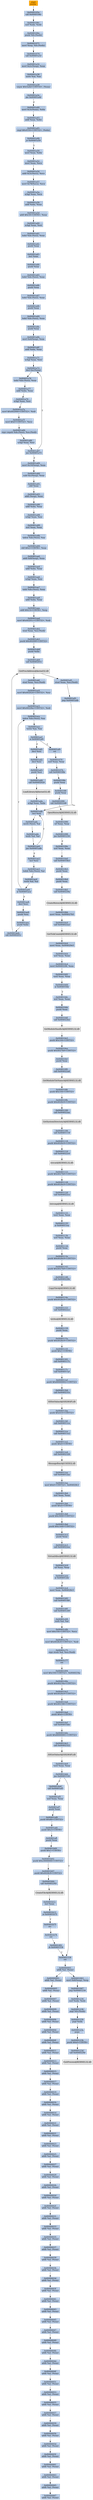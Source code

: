 digraph G {
node[shape=rectangle,style=filled,fillcolor=lightsteelblue,color=lightsteelblue]
bgcolor="transparent"
a0x0040105dpusha_[label="start\npusha ",fillcolor="orange",color="lightgrey"];
a0x0040105ecall_0x0040106c[label="0x0040105e\ncall 0x0040106c"];
a0x0040106cxorl_edx_edx[label="0x0040106c\nxorl %edx, %edx"];
a0x0040106epushl_fs_edx_[label="0x0040106e\npushl %fs:(%edx)"];
a0x00401071movl_esp_fs_edx_[label="0x00401071\nmovl %esp, %fs:(%edx)"];
a0x00401074call_0x00401a32[label="0x00401074\ncall 0x00401a32"];
a0x00401a32movl_0x2cesp__eax[label="0x00401a32\nmovl 0x2c(%esp), %eax"];
a0x00401a36xorw_ax_ax[label="0x00401a36\nxorw %ax, %ax"];
a0x00401a39cmpw_0x5a4dUINT16_eax_[label="0x00401a39\ncmpw $0x5a4d<UINT16>, (%eax)"];
a0x00401a3ejne_0x00401a4d[label="0x00401a3e\njne 0x00401a4d"];
a0x00401a40movl_0x3ceax__ebx[label="0x00401a40\nmovl 0x3c(%eax), %ebx"];
a0x00401a43addl_eax_ebx[label="0x00401a43\naddl %eax, %ebx"];
a0x00401a45cmpl_0x4550UINT32_ebx_[label="0x00401a45\ncmpl $0x4550<UINT32>, (%ebx)"];
a0x00401a4bje_0x00401a50[label="0x00401a4b\nje 0x00401a50"];
a0x00401a50movl_eax_ebx[label="0x00401a50\nmovl %eax, %ebx"];
a0x00401a52movl_eax_ecx[label="0x00401a52\nmovl %eax, %ecx"];
a0x00401a54addl_0x3cecx__ecx[label="0x00401a54\naddl 0x3c(%ecx), %ecx"];
a0x00401a57movl_0x78ecx__ecx[label="0x00401a57\nmovl 0x78(%ecx), %ecx"];
a0x00401a5axchgl_eax_ecx[label="0x00401a5a\nxchgl %eax, %ecx"];
a0x00401a5baddl_ebx_eax[label="0x00401a5b\naddl %ebx, %eax"];
a0x00401a5daddl_0x18UINT8_eax[label="0x00401a5d\naddl $0x18<UINT8>, %eax"];
a0x00401a60xchgl_eax_esi[label="0x00401a60\nxchgl %eax, %esi"];
a0x00401a61lodsl_ds_esi__eax[label="0x00401a61\nlodsl %ds:(%esi), %eax"];
a0x00401a62pushl_eax[label="0x00401a62\npushl %eax"];
a0x00401a63incl_eax[label="0x00401a63\nincl %eax"];
a0x00401a64pushl_eax[label="0x00401a64\npushl %eax"];
a0x00401a65lodsl_ds_esi__eax[label="0x00401a65\nlodsl %ds:(%esi), %eax"];
a0x00401a66pushl_eax[label="0x00401a66\npushl %eax"];
a0x00401a67lodsl_ds_esi__eax[label="0x00401a67\nlodsl %ds:(%esi), %eax"];
a0x00401a68pushl_eax[label="0x00401a68\npushl %eax"];
a0x00401a69lodsl_ds_esi__eax[label="0x00401a69\nlodsl %ds:(%esi), %eax"];
a0x00401a6apushl_eax[label="0x00401a6a\npushl %eax"];
a0x00401a6bmovl_0x4esp__eax[label="0x00401a6b\nmovl 0x4(%esp), %eax"];
a0x00401a6faddl_ebx_eax[label="0x00401a6f\naddl %ebx, %eax"];
a0x00401a71xchgl_eax_esi[label="0x00401a71\nxchgl %eax, %esi"];
a0x00401a72decl_0xcesp_[label="0x00401a72\ndecl 0xc(%esp)"];
a0x00401a76lodsl_ds_esi__eax[label="0x00401a76\nlodsl %ds:(%esi), %eax"];
a0x00401a77addl_ebx_eax[label="0x00401a77\naddl %ebx, %eax"];
a0x00401a79xchgl_eax_esi[label="0x00401a79\nxchgl %eax, %esi"];
a0x00401a7amovl_0x402000UINT32_edi[label="0x00401a7a\nmovl $0x402000<UINT32>, %edi"];
a0x00401a7fmovl_0xfUINT32_ecx[label="0x00401a7f\nmovl $0xf<UINT32>, %ecx"];
a0x00401a84repz_cmpsb_ds_esi__es_edi_[label="0x00401a84\nrepz cmpsb %ds:(%esi), %es:(%edi)"];
a0x00401a86xchgl_eax_esi[label="0x00401a86\nxchgl %eax, %esi"];
a0x00401a87jne_0x00401a72[label="0x00401a87\njne 0x00401a72"];
a0x00401a89movl_0x10esp__eax[label="0x00401a89\nmovl 0x10(%esp), %eax"];
a0x00401a8dsubl_0xcesp__eax[label="0x00401a8d\nsubl 0xc(%esp), %eax"];
a0x00401a91shll_eax[label="0x00401a91\nshll %eax"];
a0x00401a93addl_esp__eax[label="0x00401a93\naddl (%esp), %eax"];
a0x00401a96addl_ebx_eax[label="0x00401a96\naddl %ebx, %eax"];
a0x00401a98xchgl_eax_esi[label="0x00401a98\nxchgl %eax, %esi"];
a0x00401a99xorl_eax_eax[label="0x00401a99\nxorl %eax, %eax"];
a0x00401a9blodsw_ds_esi__ax[label="0x00401a9b\nlodsw %ds:(%esi), %ax"];
a0x00401a9dshll_0x2UINT8_eax[label="0x00401a9d\nshll $0x2<UINT8>, %eax"];
a0x00401aa0addl_0x8esp__eax[label="0x00401aa0\naddl 0x8(%esp), %eax"];
a0x00401aa4addl_ebx_eax[label="0x00401aa4\naddl %ebx, %eax"];
a0x00401aa6xchgl_eax_esi[label="0x00401aa6\nxchgl %eax, %esi"];
a0x00401aa7lodsl_ds_esi__eax[label="0x00401aa7\nlodsl %ds:(%esi), %eax"];
a0x00401aa8addl_ebx_eax[label="0x00401aa8\naddl %ebx, %eax"];
a0x00401aaaaddl_0x14UINT8_esp[label="0x00401aaa\naddl $0x14<UINT8>, %esp"];
a0x00401aadmovl_0x40201cUINT32_edi[label="0x00401aad\nmovl $0x40201c<UINT32>, %edi"];
a0x00401ab2stosl_eax_es_edi_[label="0x00401ab2\nstosl %eax, %es:(%edi)"];
a0x00401ab3pushl_0x40200fUINT32[label="0x00401ab3\npushl $0x40200f<UINT32>"];
a0x00401ab8pushl_ebx[label="0x00401ab8\npushl %ebx"];
a0x00401ab9call_0x0040201c[label="0x00401ab9\ncall 0x0040201c"];
GetProcAddress_kernel32_dll[label="GetProcAddress@kernel32.dll",fillcolor="lightgrey",color="lightgrey"];
a0x00401abfstosl_eax_es_edi_[label="0x00401abf\nstosl %eax, %es:(%edi)"];
a0x00401ac0movl_0x402024UINT32_esi[label="0x00401ac0\nmovl $0x402024<UINT32>, %esi"];
a0x00401ac5movl_0x40228aUINT32_edi[label="0x00401ac5\nmovl $0x40228a<UINT32>, %edi"];
a0x00401acalodsw_ds_esi__ax[label="0x00401aca\nlodsw %ds:(%esi), %ax"];
a0x00401acctestw_ax_ax[label="0x00401acc\ntestw %ax, %ax"];
a0x00401acfje_0x00401af4[label="0x00401acf\nje 0x00401af4"];
a0x00401ad1decl_esi[label="0x00401ad1\ndecl %esi"];
a0x00401ad2decl_esi[label="0x00401ad2\ndecl %esi"];
a0x00401ad3pushl_esi[label="0x00401ad3\npushl %esi"];
a0x00401ad4call_0x00402020[label="0x00401ad4\ncall 0x00402020"];
LoadLibraryA_kernel32_dll[label="LoadLibraryA@kernel32.dll",fillcolor="lightgrey",color="lightgrey"];
a0x00401adaxchgl_eax_ebx[label="0x00401ada\nxchgl %eax, %ebx"];
a0x00401adbincl_esi[label="0x00401adb\nincl %esi"];
a0x00401adcmovb_esi__al[label="0x00401adc\nmovb (%esi), %al"];
a0x00401adetestb_al_al[label="0x00401ade\ntestb %al, %al"];
a0x00401ae0jne_0x00401adb[label="0x00401ae0\njne 0x00401adb"];
a0x00401ae2incl_esi[label="0x00401ae2\nincl %esi"];
a0x00401ae3lodsb_ds_esi__al[label="0x00401ae3\nlodsb %ds:(%esi), %al"];
a0x00401ae4testb_al_al[label="0x00401ae4\ntestb %al, %al"];
a0x00401ae6je_0x00401aca[label="0x00401ae6\nje 0x00401aca"];
a0x00401ae8decl_esi[label="0x00401ae8\ndecl %esi"];
a0x00401ae9pushl_esi[label="0x00401ae9\npushl %esi"];
a0x00401aeapushl_ebx[label="0x00401aea\npushl %ebx"];
a0x00401aebcall_0x0040201c[label="0x00401aeb\ncall 0x0040201c"];
a0x00401af1stosl_eax_es_edi_[label="0x00401af1\nstosl %eax, %es:(%edi)"];
a0x00401af2jmp_0x00401adb[label="0x00401af2\njmp 0x00401adb"];
a0x00401af4ret[label="0x00401af4\nret"];
a0x00401079xorl_eax_eax[label="0x00401079\nxorl %eax, %eax"];
a0x0040107bcall_0x0040108e[label="0x0040107b\ncall 0x0040108e"];
a0x0040108epushl_eax[label="0x0040108e\npushl %eax"];
a0x0040108fpushl_eax[label="0x0040108f\npushl %eax"];
a0x00401090call_0x004022d6[label="0x00401090\ncall 0x004022d6"];
OpenMutexA_KERNEL32_dll[label="OpenMutexA@KERNEL32.dll",fillcolor="lightgrey",color="lightgrey"];
a0x00401096orl_eax_eax[label="0x00401096\norl %eax, %eax"];
a0x00401098jne_0x00401234[label="0x00401098\njne 0x00401234"];
a0x0040109exorl_eax_eax[label="0x0040109e\nxorl %eax, %eax"];
a0x004010a0call_0x004010b3[label="0x004010a0\ncall 0x004010b3"];
a0x004010b3pushl_eax[label="0x004010b3\npushl %eax"];
a0x004010b4pushl_eax[label="0x004010b4\npushl %eax"];
a0x004010b5call_0x0040229a[label="0x004010b5\ncall 0x0040229a"];
CreateMutexA_KERNEL32_dll[label="CreateMutexA@KERNEL32.dll",fillcolor="lightgrey",color="lightgrey"];
a0x004010bbmovl_eax_0x004027b5[label="0x004010bb\nmovl %eax, 0x004027b5"];
a0x004010c0call_0x004022a2[label="0x004010c0\ncall 0x004022a2"];
GetTickCount_KERNEL32_dll[label="GetTickCount@KERNEL32.dll",fillcolor="lightgrey",color="lightgrey"];
a0x004010c6movl_eax_0x004029e5[label="0x004010c6\nmovl %eax, 0x004029e5"];
a0x004010cbxorl_eax_eax[label="0x004010cb\nxorl %eax, %eax"];
a0x004010cdmovl_0x004022f6_eax[label="0x004010cd\nmovl 0x004022f6, %eax"];
a0x004010d2testl_eax_eax[label="0x004010d2\ntestl %eax, %eax"];
a0x004010d4je_0x004010dc[label="0x004010d4\nje 0x004010dc"];
a0x004010dcxorl_eax_eax[label="0x004010dc\nxorl %eax, %eax"];
a0x004010depushl_eax[label="0x004010de\npushl %eax"];
a0x004010dfcall_0x004022b2[label="0x004010df\ncall 0x004022b2"];
GetModuleHandleA_KERNEL32_dll[label="GetModuleHandleA@KERNEL32.dll",fillcolor="lightgrey",color="lightgrey"];
a0x004010e5pushl_0x104UINT32[label="0x004010e5\npushl $0x104<UINT32>"];
a0x004010eapushl_0x4027b9UINT32[label="0x004010ea\npushl $0x4027b9<UINT32>"];
a0x004010efpushl_eax[label="0x004010ef\npushl %eax"];
a0x004010f0call_0x004022a6[label="0x004010f0\ncall 0x004022a6"];
GetModuleFileNameA_KERNEL32_dll[label="GetModuleFileNameA@KERNEL32.dll",fillcolor="lightgrey",color="lightgrey"];
a0x004010f6pushl_0x104UINT32[label="0x004010f6\npushl $0x104<UINT32>"];
a0x004010fbpushl_0x4028c9UINT32[label="0x004010fb\npushl $0x4028c9<UINT32>"];
a0x00401100call_0x004022aa[label="0x00401100\ncall 0x004022aa"];
GetSystemDirectoryA_KERNEL32_dll[label="GetSystemDirectoryA@KERNEL32.dll",fillcolor="lightgrey",color="lightgrey"];
a0x00401106call_0x00401118[label="0x00401106\ncall 0x00401118"];
a0x00401118pushl_0x4028c9UINT32[label="0x00401118\npushl $0x4028c9<UINT32>"];
a0x0040111dcall_0x004022c6[label="0x0040111d\ncall 0x004022c6"];
lstrcat_KERNEL32_dll[label="lstrcat@KERNEL32.dll",fillcolor="lightgrey",color="lightgrey"];
a0x00401123pushl_0x4027b9UINT32[label="0x00401123\npushl $0x4027b9<UINT32>"];
a0x00401128pushl_0x4028c9UINT32[label="0x00401128\npushl $0x4028c9<UINT32>"];
a0x0040112dcall_0x004022ca[label="0x0040112d\ncall 0x004022ca"];
lstrcmp_KERNEL32_dll[label="lstrcmp@KERNEL32.dll",fillcolor="lightgrey",color="lightgrey"];
a0x00401133testl_eax_eax[label="0x00401133\ntestl %eax, %eax"];
a0x00401135je_0x004011ea[label="0x00401135\nje 0x004011ea"];
a0x0040113bxorl_eax_eax[label="0x0040113b\nxorl %eax, %eax"];
a0x0040113dpushl_eax[label="0x0040113d\npushl %eax"];
a0x0040113epushl_0x4028c9UINT32[label="0x0040113e\npushl $0x4028c9<UINT32>"];
a0x00401143pushl_0x4027b9UINT32[label="0x00401143\npushl $0x4027b9<UINT32>"];
a0x00401148call_0x0040228e[label="0x00401148\ncall 0x0040228e"];
CopyFileA_KERNEL32_dll[label="CopyFileA@KERNEL32.dll",fillcolor="lightgrey",color="lightgrey"];
a0x0040114epushl_0x4028c9UINT32[label="0x0040114e\npushl $0x4028c9<UINT32>"];
a0x00401153call_0x004022ce[label="0x00401153\ncall 0x004022ce"];
lstrlen_KERNEL32_dll[label="lstrlen@KERNEL32.dll",fillcolor="lightgrey",color="lightgrey"];
a0x00401159pushl_eax[label="0x00401159\npushl %eax"];
a0x0040115apushl_0x4028c9UINT32[label="0x0040115a\npushl $0x4028c9<UINT32>"];
a0x0040115fpushl_0x1UINT8[label="0x0040115f\npushl $0x1<UINT8>"];
a0x00401161call_0x0040117c[label="0x00401161\ncall 0x0040117c"];
a0x0040117ccall_0x004011af[label="0x0040117c\ncall 0x004011af"];
a0x004011afpushl_0x80000002UINT32[label="0x004011af\npushl $0x80000002<UINT32>"];
a0x004011b4call_0x0040231e[label="0x004011b4\ncall 0x0040231e"];
SHSetValueA_SHLWAPI_dll[label="SHSetValueA@SHLWAPI.dll",fillcolor="lightgrey",color="lightgrey"];
a0x004011bapushl_0x410UINT32[label="0x004011ba\npushl $0x410<UINT32>"];
a0x004011bfcall_0x004011ca[label="0x004011bf\ncall 0x004011ca"];
a0x004011cacall_0x004011e2[label="0x004011ca\ncall 0x004011e2"];
a0x004011e2pushl_0x0UINT8[label="0x004011e2\npushl $0x0<UINT8>"];
a0x004011e4call_0x00402326[label="0x004011e4\ncall 0x00402326"];
MessageBoxA_USER32_dll[label="MessageBoxA@USER32.dll",fillcolor="lightgrey",color="lightgrey"];
a0x004011eacall_0x004012aa[label="0x004011ea\ncall 0x004012aa"];
a0x004012aamovl_0x0UINT32_0x004028c1[label="0x004012aa\nmovl $0x0<UINT32>, 0x004028c1"];
a0x004012b4xorl_eax_eax[label="0x004012b4\nxorl %eax, %eax"];
a0x004012b6pushl_0x4UINT8[label="0x004012b6\npushl $0x4<UINT8>"];
a0x004012b8pushl_0x3000UINT32[label="0x004012b8\npushl $0x3000<UINT32>"];
a0x004012bdpushl_0x1440UINT32[label="0x004012bd\npushl $0x1440<UINT32>"];
a0x004012c2pushl_eax[label="0x004012c2\npushl %eax"];
a0x004012c3call_0x004022ea[label="0x004012c3\ncall 0x004022ea"];
VirtualAlloc_KERNEL32_dll[label="VirtualAlloc@KERNEL32.dll",fillcolor="lightgrey",color="lightgrey"];
a0x004012c9orl_eax_eax[label="0x004012c9\norl %eax, %eax"];
a0x004012cbje_0x004012dc[label="0x004012cb\nje 0x004012dc"];
a0x004012cdmovl_eax_0x004028c5[label="0x004012cd\nmovl %eax, 0x004028c5"];
a0x004012d2call_0x0040148f[label="0x004012d2\ncall 0x0040148f"];
a0x0040148fcall_0x00401c69[label="0x0040148f\ncall 0x00401c69"];
a0x00401c69xorb_al_al[label="0x00401c69\nxorb %al, %al"];
a0x00401c6bmovl_0x104UINT32_ecx[label="0x00401c6b\nmovl $0x104<UINT32>, %ecx"];
a0x00401c70movl_0x4028c9UINT32_edi[label="0x00401c70\nmovl $0x4028c9<UINT32>, %edi"];
a0x00401c75repz_stosb_al_es_edi_[label="0x00401c75\nrepz stosb %al, %es:(%edi)"];
a0x00401c77ret[label="0x00401c77\nret"];
a0x00401494movl_0x104UINT32_0x0040234a[label="0x00401494\nmovl $0x104<UINT32>, 0x0040234a"];
a0x0040149epushl_0x40234aUINT32[label="0x0040149e\npushl $0x40234a<UINT32>"];
a0x004014a3pushl_0x4028c9UINT32[label="0x004014a3\npushl $0x4028c9<UINT32>"];
a0x004014a8pushl_0x402346UINT32[label="0x004014a8\npushl $0x402346<UINT32>"];
a0x004014adpushl_0x0UINT8[label="0x004014ad\npushl $0x0<UINT8>"];
a0x004014afcall_0x004014de[label="0x004014af\ncall 0x004014de"];
a0x004014depushl_0x80000001UINT32[label="0x004014de\npushl $0x80000001<UINT32>"];
a0x004014e3call_0x00402322[label="0x004014e3\ncall 0x00402322"];
SHGetValueA_SHLWAPI_dll[label="SHGetValueA@SHLWAPI.dll",fillcolor="lightgrey",color="lightgrey"];
a0x004014e9testl_eax_eax[label="0x004014e9\ntestl %eax, %eax"];
a0x004014ebjne_0x00401534[label="0x004014eb\njne 0x00401534"];
a0x004014edcall_0x00401af5[label="0x004014ed\ncall 0x00401af5"];
a0x00401534ret[label="0x00401534\nret"];
a0x80000001addb_al_eax_[label="0x80000001\naddb %al, (%eax)"];
a0x80000003addb_al_eax_[label="0x80000003\naddb %al, (%eax)"];
a0x80000005addb_al_eax_[label="0x80000005\naddb %al, (%eax)"];
a0x80000007addb_al_eax_[label="0x80000007\naddb %al, (%eax)"];
a0x80000009addb_al_eax_[label="0x80000009\naddb %al, (%eax)"];
a0x8000000baddb_al_eax_[label="0x8000000b\naddb %al, (%eax)"];
a0x8000000daddb_al_eax_[label="0x8000000d\naddb %al, (%eax)"];
a0x8000000faddb_al_eax_[label="0x8000000f\naddb %al, (%eax)"];
a0x80000011addb_al_eax_[label="0x80000011\naddb %al, (%eax)"];
a0x80000013addb_al_eax_[label="0x80000013\naddb %al, (%eax)"];
a0x80000015addb_al_eax_[label="0x80000015\naddb %al, (%eax)"];
a0x80000017addb_al_eax_[label="0x80000017\naddb %al, (%eax)"];
a0x80000019addb_al_eax_[label="0x80000019\naddb %al, (%eax)"];
a0x8000001baddb_al_eax_[label="0x8000001b\naddb %al, (%eax)"];
a0x8000001daddb_al_eax_[label="0x8000001d\naddb %al, (%eax)"];
a0x8000001faddb_al_eax_[label="0x8000001f\naddb %al, (%eax)"];
a0x80000021addb_al_eax_[label="0x80000021\naddb %al, (%eax)"];
a0x80000023addb_al_eax_[label="0x80000023\naddb %al, (%eax)"];
a0x80000025addb_al_eax_[label="0x80000025\naddb %al, (%eax)"];
a0x80000027addb_al_eax_[label="0x80000027\naddb %al, (%eax)"];
a0x80000029addb_al_eax_[label="0x80000029\naddb %al, (%eax)"];
a0x8000002baddb_al_eax_[label="0x8000002b\naddb %al, (%eax)"];
a0x8000002daddb_al_eax_[label="0x8000002d\naddb %al, (%eax)"];
a0x8000002faddb_al_eax_[label="0x8000002f\naddb %al, (%eax)"];
a0x80000031addb_al_eax_[label="0x80000031\naddb %al, (%eax)"];
a0x80000033addb_al_eax_[label="0x80000033\naddb %al, (%eax)"];
a0x80000035addb_al_eax_[label="0x80000035\naddb %al, (%eax)"];
a0x80000037addb_al_eax_[label="0x80000037\naddb %al, (%eax)"];
a0x80000039addb_al_eax_[label="0x80000039\naddb %al, (%eax)"];
a0x8000003baddb_al_eax_[label="0x8000003b\naddb %al, (%eax)"];
a0x8000003daddb_al_eax_[label="0x8000003d\naddb %al, (%eax)"];
a0x8000003faddb_al_eax_[label="0x8000003f\naddb %al, (%eax)"];
a0x80000041addb_al_eax_[label="0x80000041\naddb %al, (%eax)"];
a0x80000043addb_al_eax_[label="0x80000043\naddb %al, (%eax)"];
a0x80000045addb_al_eax_[label="0x80000045\naddb %al, (%eax)"];
a0x80000047addb_al_eax_[label="0x80000047\naddb %al, (%eax)"];
a0x80000049addb_al_eax_[label="0x80000049\naddb %al, (%eax)"];
a0x8000004baddb_al_eax_[label="0x8000004b\naddb %al, (%eax)"];
a0x8000004daddb_al_eax_[label="0x8000004d\naddb %al, (%eax)"];
a0x8000004faddb_al_eax_[label="0x8000004f\naddb %al, (%eax)"];
a0x80000051addb_al_eax_[label="0x80000051\naddb %al, (%eax)"];
a0x80000053addb_al_eax_[label="0x80000053\naddb %al, (%eax)"];
a0x80000055addb_al_eax_[label="0x80000055\naddb %al, (%eax)"];
a0x80000057addb_al_eax_[label="0x80000057\naddb %al, (%eax)"];
a0x80000059addb_al_eax_[label="0x80000059\naddb %al, (%eax)"];
a0x8000005baddb_al_eax_[label="0x8000005b\naddb %al, (%eax)"];
a0x8000005daddb_al_eax_[label="0x8000005d\naddb %al, (%eax)"];
a0x8000005faddb_al_eax_[label="0x8000005f\naddb %al, (%eax)"];
a0x80000061addb_al_eax_[label="0x80000061\naddb %al, (%eax)"];
a0x80000063addb_al_eax_[label="0x80000063\naddb %al, (%eax)"];
a0x80000065addb_al_eax_[label="0x80000065\naddb %al, (%eax)"];
a0x80000067addb_al_eax_[label="0x80000067\naddb %al, (%eax)"];
a0x00401af5xorl_eax_eax[label="0x00401af5\nxorl %eax, %eax"];
a0x00401af7pushl_eax[label="0x00401af7\npushl %eax"];
a0x00401af8pushl_0x80UINT32[label="0x00401af8\npushl $0x80<UINT32>"];
a0x00401afdpushl_0x3UINT8[label="0x00401afd\npushl $0x3<UINT8>"];
a0x00401affpushl_eax[label="0x00401aff\npushl %eax"];
a0x00401b00pushl_0x1UINT8[label="0x00401b00\npushl $0x1<UINT8>"];
a0x00401b02pushl_0xc0000000UINT32[label="0x00401b02\npushl $0xc0000000<UINT32>"];
a0x00401b07pushl_0x4028c9UINT32[label="0x00401b07\npushl $0x4028c9<UINT32>"];
a0x00401b0ccall_0x00402292[label="0x00401b0c\ncall 0x00402292"];
CreateFileA_KERNEL32_dll[label="CreateFileA@KERNEL32.dll",fillcolor="lightgrey",color="lightgrey"];
a0x00401b12incl_eax[label="0x00401b12\nincl %eax"];
a0x00401b13je_0x00401b75[label="0x00401b13\nje 0x00401b75"];
a0x00401b75stc_[label="0x00401b75\nstc "];
a0x00401b76ret[label="0x00401b76\nret"];
a0x004014f2jb_0x00401534[label="0x004014f2\njb 0x00401534"];
a0x00401063movl_0x8esp__esp[label="0x00401063\nmovl 0x8(%esp), %esp"];
a0x00401067jmp_0x00401234[label="0x00401067\njmp 0x00401234"];
a0x00401234xorl_edx_edx[label="0x00401234\nxorl %edx, %edx"];
a0x00401236popl_fs_edx_[label="0x00401236\npopl %fs:(%edx)"];
a0x00401239popl_edx[label="0x00401239\npopl %edx"];
a0x0040123apopa_[label="0x0040123a\npopa "];
a0x0040123bpushl_0x0UINT8[label="0x0040123b\npushl $0x0<UINT8>"];
a0x0040123dcall_0x0040229e[label="0x0040123d\ncall 0x0040229e"];
ExitProcess_KERNEL32_dll[label="ExitProcess@KERNEL32.dll",fillcolor="lightgrey",color="lightgrey"];
a0x0040105dpusha_ -> a0x0040105ecall_0x0040106c [color="#000000"];
a0x0040105ecall_0x0040106c -> a0x0040106cxorl_edx_edx [color="#000000"];
a0x0040106cxorl_edx_edx -> a0x0040106epushl_fs_edx_ [color="#000000"];
a0x0040106epushl_fs_edx_ -> a0x00401071movl_esp_fs_edx_ [color="#000000"];
a0x00401071movl_esp_fs_edx_ -> a0x00401074call_0x00401a32 [color="#000000"];
a0x00401074call_0x00401a32 -> a0x00401a32movl_0x2cesp__eax [color="#000000"];
a0x00401a32movl_0x2cesp__eax -> a0x00401a36xorw_ax_ax [color="#000000"];
a0x00401a36xorw_ax_ax -> a0x00401a39cmpw_0x5a4dUINT16_eax_ [color="#000000"];
a0x00401a39cmpw_0x5a4dUINT16_eax_ -> a0x00401a3ejne_0x00401a4d [color="#000000"];
a0x00401a3ejne_0x00401a4d -> a0x00401a40movl_0x3ceax__ebx [color="#000000",label="F"];
a0x00401a40movl_0x3ceax__ebx -> a0x00401a43addl_eax_ebx [color="#000000"];
a0x00401a43addl_eax_ebx -> a0x00401a45cmpl_0x4550UINT32_ebx_ [color="#000000"];
a0x00401a45cmpl_0x4550UINT32_ebx_ -> a0x00401a4bje_0x00401a50 [color="#000000"];
a0x00401a4bje_0x00401a50 -> a0x00401a50movl_eax_ebx [color="#000000",label="T"];
a0x00401a50movl_eax_ebx -> a0x00401a52movl_eax_ecx [color="#000000"];
a0x00401a52movl_eax_ecx -> a0x00401a54addl_0x3cecx__ecx [color="#000000"];
a0x00401a54addl_0x3cecx__ecx -> a0x00401a57movl_0x78ecx__ecx [color="#000000"];
a0x00401a57movl_0x78ecx__ecx -> a0x00401a5axchgl_eax_ecx [color="#000000"];
a0x00401a5axchgl_eax_ecx -> a0x00401a5baddl_ebx_eax [color="#000000"];
a0x00401a5baddl_ebx_eax -> a0x00401a5daddl_0x18UINT8_eax [color="#000000"];
a0x00401a5daddl_0x18UINT8_eax -> a0x00401a60xchgl_eax_esi [color="#000000"];
a0x00401a60xchgl_eax_esi -> a0x00401a61lodsl_ds_esi__eax [color="#000000"];
a0x00401a61lodsl_ds_esi__eax -> a0x00401a62pushl_eax [color="#000000"];
a0x00401a62pushl_eax -> a0x00401a63incl_eax [color="#000000"];
a0x00401a63incl_eax -> a0x00401a64pushl_eax [color="#000000"];
a0x00401a64pushl_eax -> a0x00401a65lodsl_ds_esi__eax [color="#000000"];
a0x00401a65lodsl_ds_esi__eax -> a0x00401a66pushl_eax [color="#000000"];
a0x00401a66pushl_eax -> a0x00401a67lodsl_ds_esi__eax [color="#000000"];
a0x00401a67lodsl_ds_esi__eax -> a0x00401a68pushl_eax [color="#000000"];
a0x00401a68pushl_eax -> a0x00401a69lodsl_ds_esi__eax [color="#000000"];
a0x00401a69lodsl_ds_esi__eax -> a0x00401a6apushl_eax [color="#000000"];
a0x00401a6apushl_eax -> a0x00401a6bmovl_0x4esp__eax [color="#000000"];
a0x00401a6bmovl_0x4esp__eax -> a0x00401a6faddl_ebx_eax [color="#000000"];
a0x00401a6faddl_ebx_eax -> a0x00401a71xchgl_eax_esi [color="#000000"];
a0x00401a71xchgl_eax_esi -> a0x00401a72decl_0xcesp_ [color="#000000"];
a0x00401a72decl_0xcesp_ -> a0x00401a76lodsl_ds_esi__eax [color="#000000"];
a0x00401a76lodsl_ds_esi__eax -> a0x00401a77addl_ebx_eax [color="#000000"];
a0x00401a77addl_ebx_eax -> a0x00401a79xchgl_eax_esi [color="#000000"];
a0x00401a79xchgl_eax_esi -> a0x00401a7amovl_0x402000UINT32_edi [color="#000000"];
a0x00401a7amovl_0x402000UINT32_edi -> a0x00401a7fmovl_0xfUINT32_ecx [color="#000000"];
a0x00401a7fmovl_0xfUINT32_ecx -> a0x00401a84repz_cmpsb_ds_esi__es_edi_ [color="#000000"];
a0x00401a84repz_cmpsb_ds_esi__es_edi_ -> a0x00401a86xchgl_eax_esi [color="#000000"];
a0x00401a86xchgl_eax_esi -> a0x00401a87jne_0x00401a72 [color="#000000"];
a0x00401a87jne_0x00401a72 -> a0x00401a72decl_0xcesp_ [color="#000000",label="T"];
a0x00401a87jne_0x00401a72 -> a0x00401a89movl_0x10esp__eax [color="#000000",label="F"];
a0x00401a89movl_0x10esp__eax -> a0x00401a8dsubl_0xcesp__eax [color="#000000"];
a0x00401a8dsubl_0xcesp__eax -> a0x00401a91shll_eax [color="#000000"];
a0x00401a91shll_eax -> a0x00401a93addl_esp__eax [color="#000000"];
a0x00401a93addl_esp__eax -> a0x00401a96addl_ebx_eax [color="#000000"];
a0x00401a96addl_ebx_eax -> a0x00401a98xchgl_eax_esi [color="#000000"];
a0x00401a98xchgl_eax_esi -> a0x00401a99xorl_eax_eax [color="#000000"];
a0x00401a99xorl_eax_eax -> a0x00401a9blodsw_ds_esi__ax [color="#000000"];
a0x00401a9blodsw_ds_esi__ax -> a0x00401a9dshll_0x2UINT8_eax [color="#000000"];
a0x00401a9dshll_0x2UINT8_eax -> a0x00401aa0addl_0x8esp__eax [color="#000000"];
a0x00401aa0addl_0x8esp__eax -> a0x00401aa4addl_ebx_eax [color="#000000"];
a0x00401aa4addl_ebx_eax -> a0x00401aa6xchgl_eax_esi [color="#000000"];
a0x00401aa6xchgl_eax_esi -> a0x00401aa7lodsl_ds_esi__eax [color="#000000"];
a0x00401aa7lodsl_ds_esi__eax -> a0x00401aa8addl_ebx_eax [color="#000000"];
a0x00401aa8addl_ebx_eax -> a0x00401aaaaddl_0x14UINT8_esp [color="#000000"];
a0x00401aaaaddl_0x14UINT8_esp -> a0x00401aadmovl_0x40201cUINT32_edi [color="#000000"];
a0x00401aadmovl_0x40201cUINT32_edi -> a0x00401ab2stosl_eax_es_edi_ [color="#000000"];
a0x00401ab2stosl_eax_es_edi_ -> a0x00401ab3pushl_0x40200fUINT32 [color="#000000"];
a0x00401ab3pushl_0x40200fUINT32 -> a0x00401ab8pushl_ebx [color="#000000"];
a0x00401ab8pushl_ebx -> a0x00401ab9call_0x0040201c [color="#000000"];
a0x00401ab9call_0x0040201c -> GetProcAddress_kernel32_dll [color="#000000"];
GetProcAddress_kernel32_dll -> a0x00401abfstosl_eax_es_edi_ [color="#000000"];
a0x00401abfstosl_eax_es_edi_ -> a0x00401ac0movl_0x402024UINT32_esi [color="#000000"];
a0x00401ac0movl_0x402024UINT32_esi -> a0x00401ac5movl_0x40228aUINT32_edi [color="#000000"];
a0x00401ac5movl_0x40228aUINT32_edi -> a0x00401acalodsw_ds_esi__ax [color="#000000"];
a0x00401acalodsw_ds_esi__ax -> a0x00401acctestw_ax_ax [color="#000000"];
a0x00401acctestw_ax_ax -> a0x00401acfje_0x00401af4 [color="#000000"];
a0x00401acfje_0x00401af4 -> a0x00401ad1decl_esi [color="#000000",label="F"];
a0x00401ad1decl_esi -> a0x00401ad2decl_esi [color="#000000"];
a0x00401ad2decl_esi -> a0x00401ad3pushl_esi [color="#000000"];
a0x00401ad3pushl_esi -> a0x00401ad4call_0x00402020 [color="#000000"];
a0x00401ad4call_0x00402020 -> LoadLibraryA_kernel32_dll [color="#000000"];
LoadLibraryA_kernel32_dll -> a0x00401adaxchgl_eax_ebx [color="#000000"];
a0x00401adaxchgl_eax_ebx -> a0x00401adbincl_esi [color="#000000"];
a0x00401adbincl_esi -> a0x00401adcmovb_esi__al [color="#000000"];
a0x00401adcmovb_esi__al -> a0x00401adetestb_al_al [color="#000000"];
a0x00401adetestb_al_al -> a0x00401ae0jne_0x00401adb [color="#000000"];
a0x00401ae0jne_0x00401adb -> a0x00401adbincl_esi [color="#000000",label="T"];
a0x00401ae0jne_0x00401adb -> a0x00401ae2incl_esi [color="#000000",label="F"];
a0x00401ae2incl_esi -> a0x00401ae3lodsb_ds_esi__al [color="#000000"];
a0x00401ae3lodsb_ds_esi__al -> a0x00401ae4testb_al_al [color="#000000"];
a0x00401ae4testb_al_al -> a0x00401ae6je_0x00401aca [color="#000000"];
a0x00401ae6je_0x00401aca -> a0x00401ae8decl_esi [color="#000000",label="F"];
a0x00401ae8decl_esi -> a0x00401ae9pushl_esi [color="#000000"];
a0x00401ae9pushl_esi -> a0x00401aeapushl_ebx [color="#000000"];
a0x00401aeapushl_ebx -> a0x00401aebcall_0x0040201c [color="#000000"];
a0x00401aebcall_0x0040201c -> GetProcAddress_kernel32_dll [color="#000000"];
GetProcAddress_kernel32_dll -> a0x00401af1stosl_eax_es_edi_ [color="#000000"];
a0x00401af1stosl_eax_es_edi_ -> a0x00401af2jmp_0x00401adb [color="#000000"];
a0x00401af2jmp_0x00401adb -> a0x00401adbincl_esi [color="#000000"];
a0x00401ae6je_0x00401aca -> a0x00401acalodsw_ds_esi__ax [color="#000000",label="T"];
a0x00401acfje_0x00401af4 -> a0x00401af4ret [color="#000000",label="T"];
a0x00401af4ret -> a0x00401079xorl_eax_eax [color="#000000"];
a0x00401079xorl_eax_eax -> a0x0040107bcall_0x0040108e [color="#000000"];
a0x0040107bcall_0x0040108e -> a0x0040108epushl_eax [color="#000000"];
a0x0040108epushl_eax -> a0x0040108fpushl_eax [color="#000000"];
a0x0040108fpushl_eax -> a0x00401090call_0x004022d6 [color="#000000"];
a0x00401090call_0x004022d6 -> OpenMutexA_KERNEL32_dll [color="#000000"];
OpenMutexA_KERNEL32_dll -> a0x00401096orl_eax_eax [color="#000000"];
a0x00401096orl_eax_eax -> a0x00401098jne_0x00401234 [color="#000000"];
a0x00401098jne_0x00401234 -> a0x0040109exorl_eax_eax [color="#000000",label="F"];
a0x0040109exorl_eax_eax -> a0x004010a0call_0x004010b3 [color="#000000"];
a0x004010a0call_0x004010b3 -> a0x004010b3pushl_eax [color="#000000"];
a0x004010b3pushl_eax -> a0x004010b4pushl_eax [color="#000000"];
a0x004010b4pushl_eax -> a0x004010b5call_0x0040229a [color="#000000"];
a0x004010b5call_0x0040229a -> CreateMutexA_KERNEL32_dll [color="#000000"];
CreateMutexA_KERNEL32_dll -> a0x004010bbmovl_eax_0x004027b5 [color="#000000"];
a0x004010bbmovl_eax_0x004027b5 -> a0x004010c0call_0x004022a2 [color="#000000"];
a0x004010c0call_0x004022a2 -> GetTickCount_KERNEL32_dll [color="#000000"];
GetTickCount_KERNEL32_dll -> a0x004010c6movl_eax_0x004029e5 [color="#000000"];
a0x004010c6movl_eax_0x004029e5 -> a0x004010cbxorl_eax_eax [color="#000000"];
a0x004010cbxorl_eax_eax -> a0x004010cdmovl_0x004022f6_eax [color="#000000"];
a0x004010cdmovl_0x004022f6_eax -> a0x004010d2testl_eax_eax [color="#000000"];
a0x004010d2testl_eax_eax -> a0x004010d4je_0x004010dc [color="#000000"];
a0x004010d4je_0x004010dc -> a0x004010dcxorl_eax_eax [color="#000000",label="T"];
a0x004010dcxorl_eax_eax -> a0x004010depushl_eax [color="#000000"];
a0x004010depushl_eax -> a0x004010dfcall_0x004022b2 [color="#000000"];
a0x004010dfcall_0x004022b2 -> GetModuleHandleA_KERNEL32_dll [color="#000000"];
GetModuleHandleA_KERNEL32_dll -> a0x004010e5pushl_0x104UINT32 [color="#000000"];
a0x004010e5pushl_0x104UINT32 -> a0x004010eapushl_0x4027b9UINT32 [color="#000000"];
a0x004010eapushl_0x4027b9UINT32 -> a0x004010efpushl_eax [color="#000000"];
a0x004010efpushl_eax -> a0x004010f0call_0x004022a6 [color="#000000"];
a0x004010f0call_0x004022a6 -> GetModuleFileNameA_KERNEL32_dll [color="#000000"];
GetModuleFileNameA_KERNEL32_dll -> a0x004010f6pushl_0x104UINT32 [color="#000000"];
a0x004010f6pushl_0x104UINT32 -> a0x004010fbpushl_0x4028c9UINT32 [color="#000000"];
a0x004010fbpushl_0x4028c9UINT32 -> a0x00401100call_0x004022aa [color="#000000"];
a0x00401100call_0x004022aa -> GetSystemDirectoryA_KERNEL32_dll [color="#000000"];
GetSystemDirectoryA_KERNEL32_dll -> a0x00401106call_0x00401118 [color="#000000"];
a0x00401106call_0x00401118 -> a0x00401118pushl_0x4028c9UINT32 [color="#000000"];
a0x00401118pushl_0x4028c9UINT32 -> a0x0040111dcall_0x004022c6 [color="#000000"];
a0x0040111dcall_0x004022c6 -> lstrcat_KERNEL32_dll [color="#000000"];
lstrcat_KERNEL32_dll -> a0x00401123pushl_0x4027b9UINT32 [color="#000000"];
a0x00401123pushl_0x4027b9UINT32 -> a0x00401128pushl_0x4028c9UINT32 [color="#000000"];
a0x00401128pushl_0x4028c9UINT32 -> a0x0040112dcall_0x004022ca [color="#000000"];
a0x0040112dcall_0x004022ca -> lstrcmp_KERNEL32_dll [color="#000000"];
lstrcmp_KERNEL32_dll -> a0x00401133testl_eax_eax [color="#000000"];
a0x00401133testl_eax_eax -> a0x00401135je_0x004011ea [color="#000000"];
a0x00401135je_0x004011ea -> a0x0040113bxorl_eax_eax [color="#000000",label="F"];
a0x0040113bxorl_eax_eax -> a0x0040113dpushl_eax [color="#000000"];
a0x0040113dpushl_eax -> a0x0040113epushl_0x4028c9UINT32 [color="#000000"];
a0x0040113epushl_0x4028c9UINT32 -> a0x00401143pushl_0x4027b9UINT32 [color="#000000"];
a0x00401143pushl_0x4027b9UINT32 -> a0x00401148call_0x0040228e [color="#000000"];
a0x00401148call_0x0040228e -> CopyFileA_KERNEL32_dll [color="#000000"];
CopyFileA_KERNEL32_dll -> a0x0040114epushl_0x4028c9UINT32 [color="#000000"];
a0x0040114epushl_0x4028c9UINT32 -> a0x00401153call_0x004022ce [color="#000000"];
a0x00401153call_0x004022ce -> lstrlen_KERNEL32_dll [color="#000000"];
lstrlen_KERNEL32_dll -> a0x00401159pushl_eax [color="#000000"];
a0x00401159pushl_eax -> a0x0040115apushl_0x4028c9UINT32 [color="#000000"];
a0x0040115apushl_0x4028c9UINT32 -> a0x0040115fpushl_0x1UINT8 [color="#000000"];
a0x0040115fpushl_0x1UINT8 -> a0x00401161call_0x0040117c [color="#000000"];
a0x00401161call_0x0040117c -> a0x0040117ccall_0x004011af [color="#000000"];
a0x0040117ccall_0x004011af -> a0x004011afpushl_0x80000002UINT32 [color="#000000"];
a0x004011afpushl_0x80000002UINT32 -> a0x004011b4call_0x0040231e [color="#000000"];
a0x004011b4call_0x0040231e -> SHSetValueA_SHLWAPI_dll [color="#000000"];
SHSetValueA_SHLWAPI_dll -> a0x004011bapushl_0x410UINT32 [color="#000000"];
a0x004011bapushl_0x410UINT32 -> a0x004011bfcall_0x004011ca [color="#000000"];
a0x004011bfcall_0x004011ca -> a0x004011cacall_0x004011e2 [color="#000000"];
a0x004011cacall_0x004011e2 -> a0x004011e2pushl_0x0UINT8 [color="#000000"];
a0x004011e2pushl_0x0UINT8 -> a0x004011e4call_0x00402326 [color="#000000"];
a0x004011e4call_0x00402326 -> MessageBoxA_USER32_dll [color="#000000"];
MessageBoxA_USER32_dll -> a0x004011eacall_0x004012aa [color="#000000"];
a0x004011eacall_0x004012aa -> a0x004012aamovl_0x0UINT32_0x004028c1 [color="#000000"];
a0x004012aamovl_0x0UINT32_0x004028c1 -> a0x004012b4xorl_eax_eax [color="#000000"];
a0x004012b4xorl_eax_eax -> a0x004012b6pushl_0x4UINT8 [color="#000000"];
a0x004012b6pushl_0x4UINT8 -> a0x004012b8pushl_0x3000UINT32 [color="#000000"];
a0x004012b8pushl_0x3000UINT32 -> a0x004012bdpushl_0x1440UINT32 [color="#000000"];
a0x004012bdpushl_0x1440UINT32 -> a0x004012c2pushl_eax [color="#000000"];
a0x004012c2pushl_eax -> a0x004012c3call_0x004022ea [color="#000000"];
a0x004012c3call_0x004022ea -> VirtualAlloc_KERNEL32_dll [color="#000000"];
VirtualAlloc_KERNEL32_dll -> a0x004012c9orl_eax_eax [color="#000000"];
a0x004012c9orl_eax_eax -> a0x004012cbje_0x004012dc [color="#000000"];
a0x004012cbje_0x004012dc -> a0x004012cdmovl_eax_0x004028c5 [color="#000000",label="F"];
a0x004012cdmovl_eax_0x004028c5 -> a0x004012d2call_0x0040148f [color="#000000"];
a0x004012d2call_0x0040148f -> a0x0040148fcall_0x00401c69 [color="#000000"];
a0x0040148fcall_0x00401c69 -> a0x00401c69xorb_al_al [color="#000000"];
a0x00401c69xorb_al_al -> a0x00401c6bmovl_0x104UINT32_ecx [color="#000000"];
a0x00401c6bmovl_0x104UINT32_ecx -> a0x00401c70movl_0x4028c9UINT32_edi [color="#000000"];
a0x00401c70movl_0x4028c9UINT32_edi -> a0x00401c75repz_stosb_al_es_edi_ [color="#000000"];
a0x00401c75repz_stosb_al_es_edi_ -> a0x00401c77ret [color="#000000"];
a0x00401c77ret -> a0x00401494movl_0x104UINT32_0x0040234a [color="#000000"];
a0x00401494movl_0x104UINT32_0x0040234a -> a0x0040149epushl_0x40234aUINT32 [color="#000000"];
a0x0040149epushl_0x40234aUINT32 -> a0x004014a3pushl_0x4028c9UINT32 [color="#000000"];
a0x004014a3pushl_0x4028c9UINT32 -> a0x004014a8pushl_0x402346UINT32 [color="#000000"];
a0x004014a8pushl_0x402346UINT32 -> a0x004014adpushl_0x0UINT8 [color="#000000"];
a0x004014adpushl_0x0UINT8 -> a0x004014afcall_0x004014de [color="#000000"];
a0x004014afcall_0x004014de -> a0x004014depushl_0x80000001UINT32 [color="#000000"];
a0x004014depushl_0x80000001UINT32 -> a0x004014e3call_0x00402322 [color="#000000"];
a0x004014e3call_0x00402322 -> SHGetValueA_SHLWAPI_dll [color="#000000"];
SHGetValueA_SHLWAPI_dll -> a0x004014e9testl_eax_eax [color="#000000"];
a0x004014e9testl_eax_eax -> a0x004014ebjne_0x00401534 [color="#000000"];
a0x004014ebjne_0x00401534 -> a0x004014edcall_0x00401af5 [color="#000000",label="F"];
a0x004014ebjne_0x00401534 -> a0x00401534ret [color="#000000",label="T"];
a0x00401534ret -> a0x80000001addb_al_eax_ [color="#000000"];
a0x80000001addb_al_eax_ -> a0x80000003addb_al_eax_ [color="#000000"];
a0x80000003addb_al_eax_ -> a0x80000005addb_al_eax_ [color="#000000"];
a0x80000005addb_al_eax_ -> a0x80000007addb_al_eax_ [color="#000000"];
a0x80000007addb_al_eax_ -> a0x80000009addb_al_eax_ [color="#000000"];
a0x80000009addb_al_eax_ -> a0x8000000baddb_al_eax_ [color="#000000"];
a0x8000000baddb_al_eax_ -> a0x8000000daddb_al_eax_ [color="#000000"];
a0x8000000daddb_al_eax_ -> a0x8000000faddb_al_eax_ [color="#000000"];
a0x8000000faddb_al_eax_ -> a0x80000011addb_al_eax_ [color="#000000"];
a0x80000011addb_al_eax_ -> a0x80000013addb_al_eax_ [color="#000000"];
a0x80000013addb_al_eax_ -> a0x80000015addb_al_eax_ [color="#000000"];
a0x80000015addb_al_eax_ -> a0x80000017addb_al_eax_ [color="#000000"];
a0x80000017addb_al_eax_ -> a0x80000019addb_al_eax_ [color="#000000"];
a0x80000019addb_al_eax_ -> a0x8000001baddb_al_eax_ [color="#000000"];
a0x8000001baddb_al_eax_ -> a0x8000001daddb_al_eax_ [color="#000000"];
a0x8000001daddb_al_eax_ -> a0x8000001faddb_al_eax_ [color="#000000"];
a0x8000001faddb_al_eax_ -> a0x80000021addb_al_eax_ [color="#000000"];
a0x80000021addb_al_eax_ -> a0x80000023addb_al_eax_ [color="#000000"];
a0x80000023addb_al_eax_ -> a0x80000025addb_al_eax_ [color="#000000"];
a0x80000025addb_al_eax_ -> a0x80000027addb_al_eax_ [color="#000000"];
a0x80000027addb_al_eax_ -> a0x80000029addb_al_eax_ [color="#000000"];
a0x80000029addb_al_eax_ -> a0x8000002baddb_al_eax_ [color="#000000"];
a0x8000002baddb_al_eax_ -> a0x8000002daddb_al_eax_ [color="#000000"];
a0x8000002daddb_al_eax_ -> a0x8000002faddb_al_eax_ [color="#000000"];
a0x8000002faddb_al_eax_ -> a0x80000031addb_al_eax_ [color="#000000"];
a0x80000031addb_al_eax_ -> a0x80000033addb_al_eax_ [color="#000000"];
a0x80000033addb_al_eax_ -> a0x80000035addb_al_eax_ [color="#000000"];
a0x80000035addb_al_eax_ -> a0x80000037addb_al_eax_ [color="#000000"];
a0x80000037addb_al_eax_ -> a0x80000039addb_al_eax_ [color="#000000"];
a0x80000039addb_al_eax_ -> a0x8000003baddb_al_eax_ [color="#000000"];
a0x8000003baddb_al_eax_ -> a0x8000003daddb_al_eax_ [color="#000000"];
a0x8000003daddb_al_eax_ -> a0x8000003faddb_al_eax_ [color="#000000"];
a0x8000003faddb_al_eax_ -> a0x80000041addb_al_eax_ [color="#000000"];
a0x80000041addb_al_eax_ -> a0x80000043addb_al_eax_ [color="#000000"];
a0x80000043addb_al_eax_ -> a0x80000045addb_al_eax_ [color="#000000"];
a0x80000045addb_al_eax_ -> a0x80000047addb_al_eax_ [color="#000000"];
a0x80000047addb_al_eax_ -> a0x80000049addb_al_eax_ [color="#000000"];
a0x80000049addb_al_eax_ -> a0x8000004baddb_al_eax_ [color="#000000"];
a0x8000004baddb_al_eax_ -> a0x8000004daddb_al_eax_ [color="#000000"];
a0x8000004daddb_al_eax_ -> a0x8000004faddb_al_eax_ [color="#000000"];
a0x8000004faddb_al_eax_ -> a0x80000051addb_al_eax_ [color="#000000"];
a0x80000051addb_al_eax_ -> a0x80000053addb_al_eax_ [color="#000000"];
a0x80000053addb_al_eax_ -> a0x80000055addb_al_eax_ [color="#000000"];
a0x80000055addb_al_eax_ -> a0x80000057addb_al_eax_ [color="#000000"];
a0x80000057addb_al_eax_ -> a0x80000059addb_al_eax_ [color="#000000"];
a0x80000059addb_al_eax_ -> a0x8000005baddb_al_eax_ [color="#000000"];
a0x8000005baddb_al_eax_ -> a0x8000005daddb_al_eax_ [color="#000000"];
a0x8000005daddb_al_eax_ -> a0x8000005faddb_al_eax_ [color="#000000"];
a0x8000005faddb_al_eax_ -> a0x80000061addb_al_eax_ [color="#000000"];
a0x80000061addb_al_eax_ -> a0x80000063addb_al_eax_ [color="#000000"];
a0x80000063addb_al_eax_ -> a0x80000065addb_al_eax_ [color="#000000"];
a0x80000065addb_al_eax_ -> a0x80000067addb_al_eax_ [color="#000000"];
a0x004014edcall_0x00401af5 -> a0x00401af5xorl_eax_eax [color="#000000"];
a0x00401af5xorl_eax_eax -> a0x00401af7pushl_eax [color="#000000"];
a0x00401af7pushl_eax -> a0x00401af8pushl_0x80UINT32 [color="#000000"];
a0x00401af8pushl_0x80UINT32 -> a0x00401afdpushl_0x3UINT8 [color="#000000"];
a0x00401afdpushl_0x3UINT8 -> a0x00401affpushl_eax [color="#000000"];
a0x00401affpushl_eax -> a0x00401b00pushl_0x1UINT8 [color="#000000"];
a0x00401b00pushl_0x1UINT8 -> a0x00401b02pushl_0xc0000000UINT32 [color="#000000"];
a0x00401b02pushl_0xc0000000UINT32 -> a0x00401b07pushl_0x4028c9UINT32 [color="#000000"];
a0x00401b07pushl_0x4028c9UINT32 -> a0x00401b0ccall_0x00402292 [color="#000000"];
a0x00401b0ccall_0x00402292 -> CreateFileA_KERNEL32_dll [color="#000000"];
CreateFileA_KERNEL32_dll -> a0x00401b12incl_eax [color="#000000"];
a0x00401b12incl_eax -> a0x00401b13je_0x00401b75 [color="#000000"];
a0x00401b13je_0x00401b75 -> a0x00401b75stc_ [color="#000000",label="T"];
a0x00401b75stc_ -> a0x00401b76ret [color="#000000"];
a0x00401b76ret -> a0x004014f2jb_0x00401534 [color="#000000"];
a0x004014f2jb_0x00401534 -> a0x00401534ret [color="#000000",label="T"];
a0x80000001addb_al_eax_ -> a0x00401063movl_0x8esp__esp [color="#000000"];
a0x00401063movl_0x8esp__esp -> a0x00401067jmp_0x00401234 [color="#000000"];
a0x00401067jmp_0x00401234 -> a0x00401234xorl_edx_edx [color="#000000"];
a0x00401234xorl_edx_edx -> a0x00401236popl_fs_edx_ [color="#000000"];
a0x00401236popl_fs_edx_ -> a0x00401239popl_edx [color="#000000"];
a0x00401239popl_edx -> a0x0040123apopa_ [color="#000000"];
a0x0040123apopa_ -> a0x0040123bpushl_0x0UINT8 [color="#000000"];
a0x0040123bpushl_0x0UINT8 -> a0x0040123dcall_0x0040229e [color="#000000"];
a0x0040123dcall_0x0040229e -> ExitProcess_KERNEL32_dll [color="#000000"];
}

